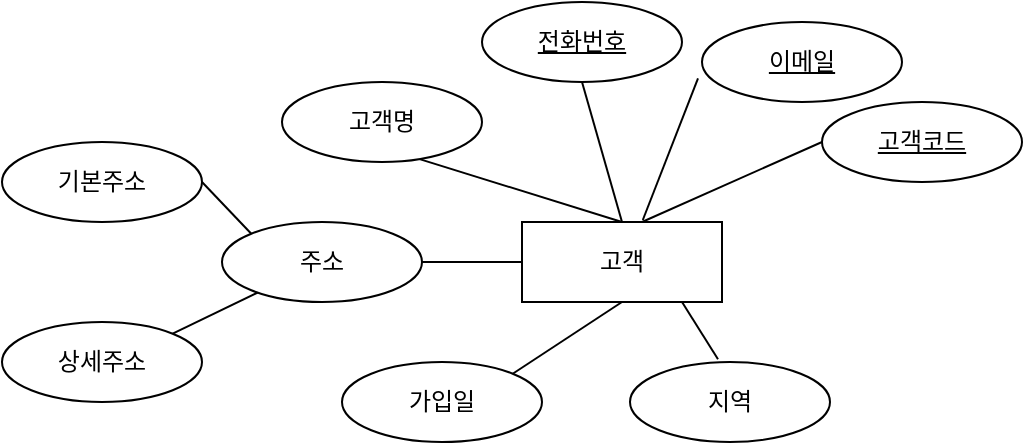 <mxfile version="23.0.1" type="github">
  <diagram name="페이지-1" id="J8xDKmWiy9kQoWils0WY">
    <mxGraphModel dx="1050" dy="557" grid="1" gridSize="10" guides="1" tooltips="1" connect="1" arrows="1" fold="1" page="1" pageScale="1" pageWidth="827" pageHeight="1169" math="0" shadow="0">
      <root>
        <mxCell id="0" />
        <mxCell id="1" parent="0" />
        <mxCell id="zapqB653tZs2p7qNw6eo-1" value="고객" style="whiteSpace=wrap;html=1;align=center;" vertex="1" parent="1">
          <mxGeometry x="360" y="270" width="100" height="40" as="geometry" />
        </mxCell>
        <mxCell id="zapqB653tZs2p7qNw6eo-3" value="" style="endArrow=none;html=1;rounded=0;entryX=0.5;entryY=0;entryDx=0;entryDy=0;exitX=0.664;exitY=0.945;exitDx=0;exitDy=0;exitPerimeter=0;" edge="1" parent="1" source="zapqB653tZs2p7qNw6eo-6" target="zapqB653tZs2p7qNw6eo-1">
          <mxGeometry relative="1" as="geometry">
            <mxPoint x="336.4" y="217.8" as="sourcePoint" />
            <mxPoint x="470" y="220" as="targetPoint" />
          </mxGeometry>
        </mxCell>
        <mxCell id="zapqB653tZs2p7qNw6eo-7" value="" style="endArrow=none;html=1;rounded=0;entryX=0.5;entryY=0;entryDx=0;entryDy=0;exitX=0.664;exitY=0.945;exitDx=0;exitDy=0;exitPerimeter=0;" edge="1" parent="1" target="zapqB653tZs2p7qNw6eo-6">
          <mxGeometry relative="1" as="geometry">
            <mxPoint x="336.4" y="217.8" as="sourcePoint" />
            <mxPoint x="410" y="270" as="targetPoint" />
          </mxGeometry>
        </mxCell>
        <mxCell id="zapqB653tZs2p7qNw6eo-6" value="고객명" style="ellipse;whiteSpace=wrap;html=1;align=center;" vertex="1" parent="1">
          <mxGeometry x="240" y="200" width="100" height="40" as="geometry" />
        </mxCell>
        <mxCell id="zapqB653tZs2p7qNw6eo-8" value="전화번호" style="ellipse;whiteSpace=wrap;html=1;align=center;fontStyle=4;" vertex="1" parent="1">
          <mxGeometry x="340" y="160" width="100" height="40" as="geometry" />
        </mxCell>
        <mxCell id="zapqB653tZs2p7qNw6eo-9" value="" style="endArrow=none;html=1;rounded=0;exitX=0.5;exitY=1;exitDx=0;exitDy=0;" edge="1" parent="1" source="zapqB653tZs2p7qNw6eo-8">
          <mxGeometry relative="1" as="geometry">
            <mxPoint x="470" y="210" as="sourcePoint" />
            <mxPoint x="410" y="270" as="targetPoint" />
          </mxGeometry>
        </mxCell>
        <mxCell id="zapqB653tZs2p7qNw6eo-11" value="이메일" style="ellipse;whiteSpace=wrap;html=1;align=center;fontStyle=4;" vertex="1" parent="1">
          <mxGeometry x="450" y="170" width="100" height="40" as="geometry" />
        </mxCell>
        <mxCell id="zapqB653tZs2p7qNw6eo-13" value="" style="endArrow=none;html=1;rounded=0;exitX=-0.02;exitY=0.705;exitDx=0;exitDy=0;exitPerimeter=0;entryX=0.604;entryY=-0.025;entryDx=0;entryDy=0;entryPerimeter=0;" edge="1" parent="1" source="zapqB653tZs2p7qNw6eo-11" target="zapqB653tZs2p7qNw6eo-1">
          <mxGeometry relative="1" as="geometry">
            <mxPoint x="470" y="210" as="sourcePoint" />
            <mxPoint x="450" y="270" as="targetPoint" />
          </mxGeometry>
        </mxCell>
        <mxCell id="zapqB653tZs2p7qNw6eo-14" value="고객코드" style="ellipse;whiteSpace=wrap;html=1;align=center;fontStyle=4;" vertex="1" parent="1">
          <mxGeometry x="510" y="210" width="100" height="40" as="geometry" />
        </mxCell>
        <mxCell id="zapqB653tZs2p7qNw6eo-15" value="" style="endArrow=none;html=1;rounded=0;exitX=0;exitY=0.5;exitDx=0;exitDy=0;" edge="1" parent="1" source="zapqB653tZs2p7qNw6eo-14">
          <mxGeometry relative="1" as="geometry">
            <mxPoint x="508" y="264.5" as="sourcePoint" />
            <mxPoint x="420" y="270" as="targetPoint" />
          </mxGeometry>
        </mxCell>
        <mxCell id="zapqB653tZs2p7qNw6eo-16" value="주소" style="ellipse;whiteSpace=wrap;html=1;align=center;" vertex="1" parent="1">
          <mxGeometry x="210" y="270" width="100" height="40" as="geometry" />
        </mxCell>
        <mxCell id="zapqB653tZs2p7qNw6eo-17" value="" style="endArrow=none;html=1;rounded=0;entryX=0;entryY=0.5;entryDx=0;entryDy=0;exitX=1;exitY=0.5;exitDx=0;exitDy=0;" edge="1" parent="1" source="zapqB653tZs2p7qNw6eo-16" target="zapqB653tZs2p7qNw6eo-1">
          <mxGeometry relative="1" as="geometry">
            <mxPoint x="310" y="278" as="sourcePoint" />
            <mxPoint x="414" y="310" as="targetPoint" />
          </mxGeometry>
        </mxCell>
        <mxCell id="zapqB653tZs2p7qNw6eo-18" value="기본주소" style="ellipse;whiteSpace=wrap;html=1;align=center;" vertex="1" parent="1">
          <mxGeometry x="100" y="230" width="100" height="40" as="geometry" />
        </mxCell>
        <mxCell id="zapqB653tZs2p7qNw6eo-19" value="상세주소" style="ellipse;whiteSpace=wrap;html=1;align=center;" vertex="1" parent="1">
          <mxGeometry x="100" y="320" width="100" height="40" as="geometry" />
        </mxCell>
        <mxCell id="zapqB653tZs2p7qNw6eo-20" value="" style="endArrow=none;html=1;rounded=0;exitX=1;exitY=0.5;exitDx=0;exitDy=0;entryX=0;entryY=0;entryDx=0;entryDy=0;" edge="1" parent="1" source="zapqB653tZs2p7qNw6eo-18" target="zapqB653tZs2p7qNw6eo-16">
          <mxGeometry relative="1" as="geometry">
            <mxPoint x="80" y="270" as="sourcePoint" />
            <mxPoint x="230" y="260" as="targetPoint" />
          </mxGeometry>
        </mxCell>
        <mxCell id="zapqB653tZs2p7qNw6eo-21" value="" style="endArrow=none;html=1;rounded=0;exitX=1;exitY=0;exitDx=0;exitDy=0;" edge="1" parent="1" source="zapqB653tZs2p7qNw6eo-19" target="zapqB653tZs2p7qNw6eo-16">
          <mxGeometry relative="1" as="geometry">
            <mxPoint x="210" y="260" as="sourcePoint" />
            <mxPoint x="250" y="280" as="targetPoint" />
          </mxGeometry>
        </mxCell>
        <mxCell id="zapqB653tZs2p7qNw6eo-22" value="가입일" style="ellipse;whiteSpace=wrap;html=1;align=center;" vertex="1" parent="1">
          <mxGeometry x="270" y="340" width="100" height="40" as="geometry" />
        </mxCell>
        <mxCell id="zapqB653tZs2p7qNw6eo-23" value="" style="endArrow=none;html=1;rounded=0;entryX=0.5;entryY=1;entryDx=0;entryDy=0;exitX=1;exitY=0;exitDx=0;exitDy=0;" edge="1" parent="1" source="zapqB653tZs2p7qNw6eo-22" target="zapqB653tZs2p7qNw6eo-1">
          <mxGeometry relative="1" as="geometry">
            <mxPoint x="365" y="320" as="sourcePoint" />
            <mxPoint x="415" y="320" as="targetPoint" />
          </mxGeometry>
        </mxCell>
        <mxCell id="zapqB653tZs2p7qNw6eo-24" value="지역" style="ellipse;whiteSpace=wrap;html=1;align=center;" vertex="1" parent="1">
          <mxGeometry x="414" y="340" width="100" height="40" as="geometry" />
        </mxCell>
        <mxCell id="zapqB653tZs2p7qNw6eo-25" value="" style="endArrow=none;html=1;rounded=0;entryX=0.44;entryY=-0.035;entryDx=0;entryDy=0;exitX=1;exitY=0;exitDx=0;exitDy=0;entryPerimeter=0;" edge="1" parent="1" target="zapqB653tZs2p7qNw6eo-24">
          <mxGeometry relative="1" as="geometry">
            <mxPoint x="440" y="310" as="sourcePoint" />
            <mxPoint x="495" y="274" as="targetPoint" />
          </mxGeometry>
        </mxCell>
      </root>
    </mxGraphModel>
  </diagram>
</mxfile>
